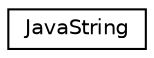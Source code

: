 digraph "Graphical Class Hierarchy"
{
 // LATEX_PDF_SIZE
  edge [fontname="Helvetica",fontsize="10",labelfontname="Helvetica",labelfontsize="10"];
  node [fontname="Helvetica",fontsize="10",shape=record];
  rankdir="LR";
  Node0 [label="JavaString",height=0.2,width=0.4,color="black", fillcolor="white", style="filled",URL="$class_swig_1_1_java_string.html",tooltip=" "];
}
